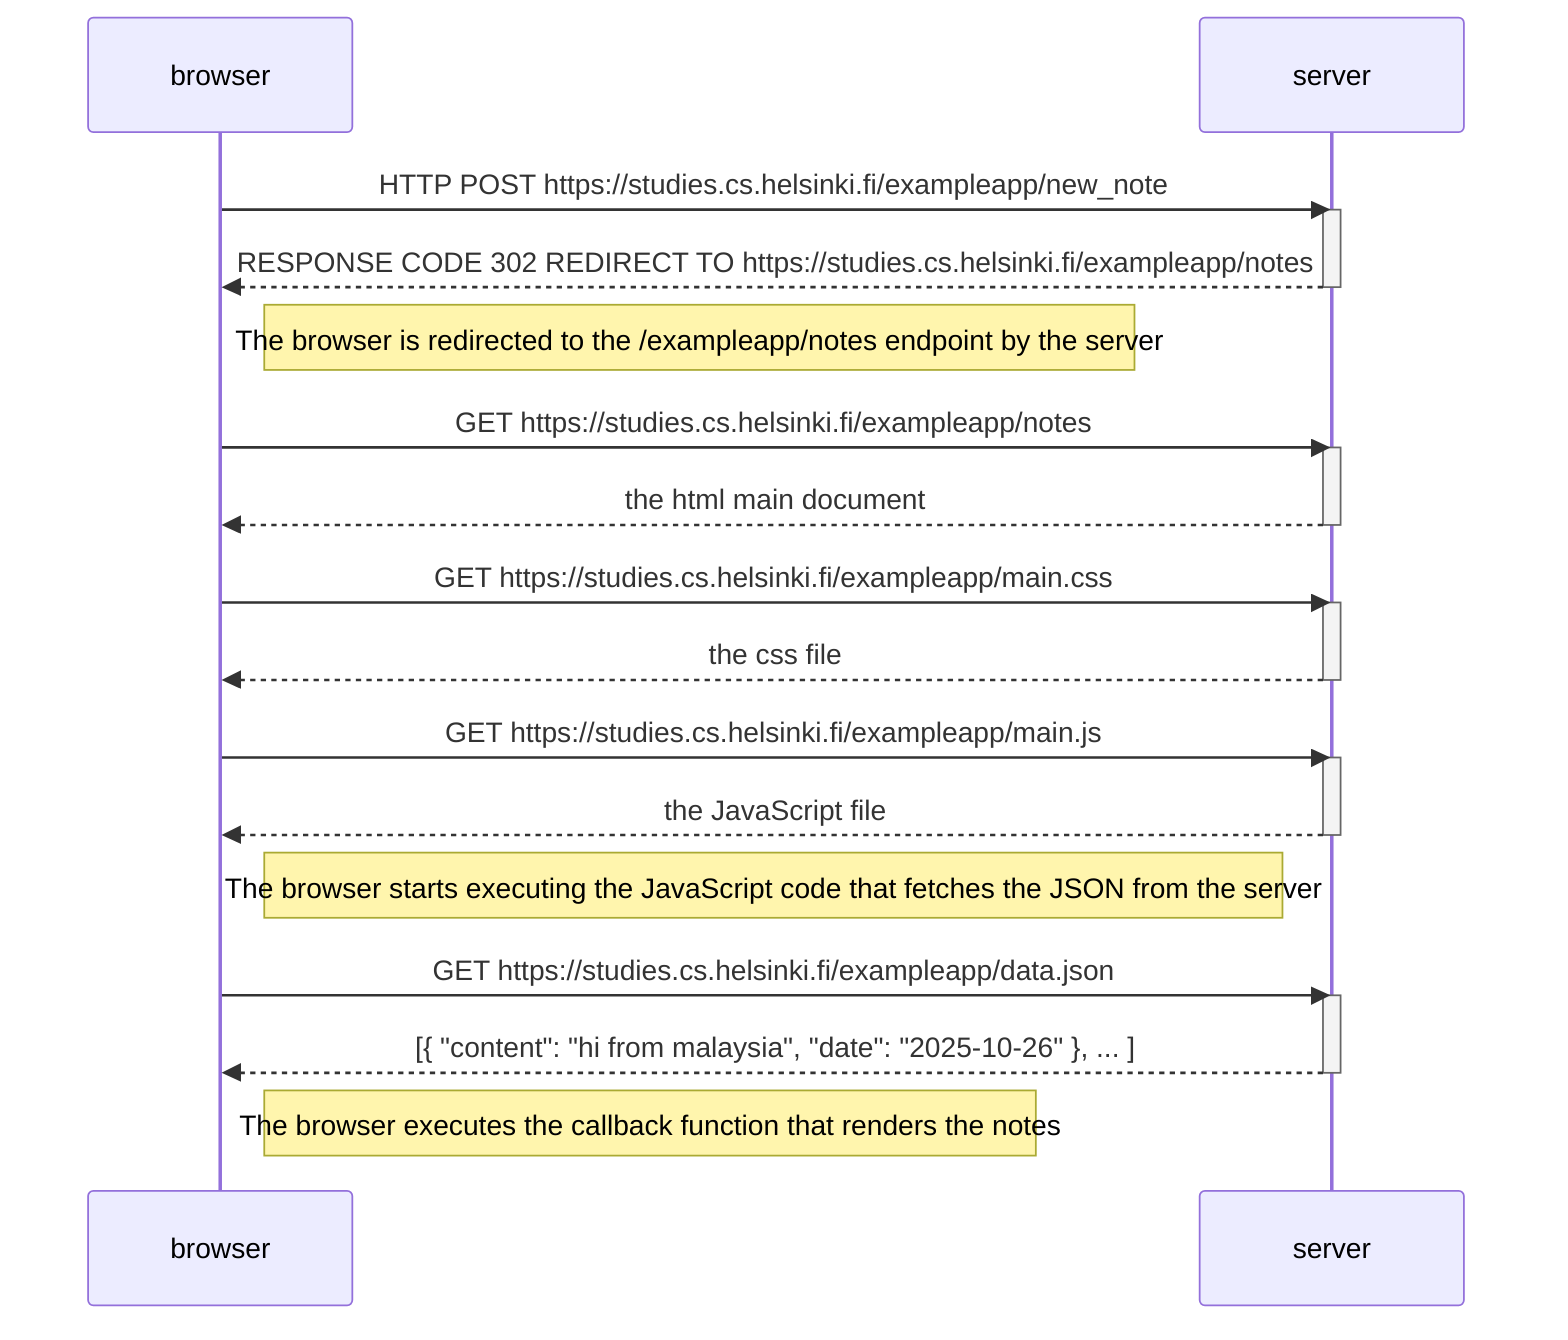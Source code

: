sequenceDiagram
    participant browser
    participant server

    browser->>server: HTTP POST https://studies.cs.helsinki.fi/exampleapp/new_note
    activate server
    server-->>browser: RESPONSE CODE 302 REDIRECT TO https://studies.cs.helsinki.fi/exampleapp/notes
    deactivate server

    Note right of browser: The browser is redirected to the /exampleapp/notes endpoint by the server

    browser->>server: GET https://studies.cs.helsinki.fi/exampleapp/notes
    activate server
    server-->>browser: the html main document
    deactivate server

    browser->>server: GET https://studies.cs.helsinki.fi/exampleapp/main.css
    activate server
    server-->>browser: the css file
    deactivate server

    browser->>server: GET https://studies.cs.helsinki.fi/exampleapp/main.js
    activate server
    server-->>browser: the JavaScript file
    deactivate server

    Note right of browser: The browser starts executing the JavaScript code that fetches the JSON from the server

    browser->>server: GET https://studies.cs.helsinki.fi/exampleapp/data.json
    activate server
    server-->>browser: [{ "content": "hi from malaysia", "date": "2025-10-26" }, ... ]
    deactivate server

    Note right of browser: The browser executes the callback function that renders the notes